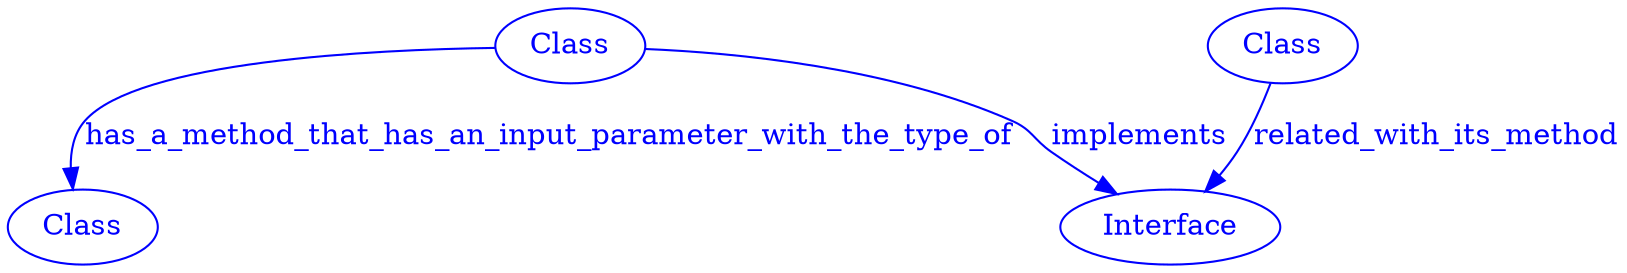 digraph SubdueGraph {
  6 [label="Class",color=blue,fontcolor=blue];
  8 [label="Class",color=blue,fontcolor=blue];
  9 [label="Interface",color=blue,fontcolor=blue];
  12 [label="Class",color=blue,fontcolor=blue];
  6 -> 9 [label="implements",color=blue,fontcolor=blue];
  6 -> 8 [label="has_a_method_that_has_an_input_parameter_with_the_type_of",color=blue,fontcolor=blue];
  12 -> 9 [label="related_with_its_method",color=blue,fontcolor=blue];
}
